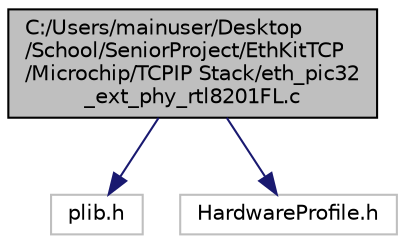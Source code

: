 digraph "C:/Users/mainuser/Desktop/School/SeniorProject/EthKitTCP/Microchip/TCPIP Stack/eth_pic32_ext_phy_rtl8201FL.c"
{
  edge [fontname="Helvetica",fontsize="10",labelfontname="Helvetica",labelfontsize="10"];
  node [fontname="Helvetica",fontsize="10",shape=record];
  Node1 [label="C:/Users/mainuser/Desktop\l/School/SeniorProject/EthKitTCP\l/Microchip/TCPIP Stack/eth_pic32\l_ext_phy_rtl8201FL.c",height=0.2,width=0.4,color="black", fillcolor="grey75", style="filled", fontcolor="black"];
  Node1 -> Node2 [color="midnightblue",fontsize="10",style="solid"];
  Node2 [label="plib.h",height=0.2,width=0.4,color="grey75", fillcolor="white", style="filled"];
  Node1 -> Node3 [color="midnightblue",fontsize="10",style="solid"];
  Node3 [label="HardwareProfile.h",height=0.2,width=0.4,color="grey75", fillcolor="white", style="filled"];
}
